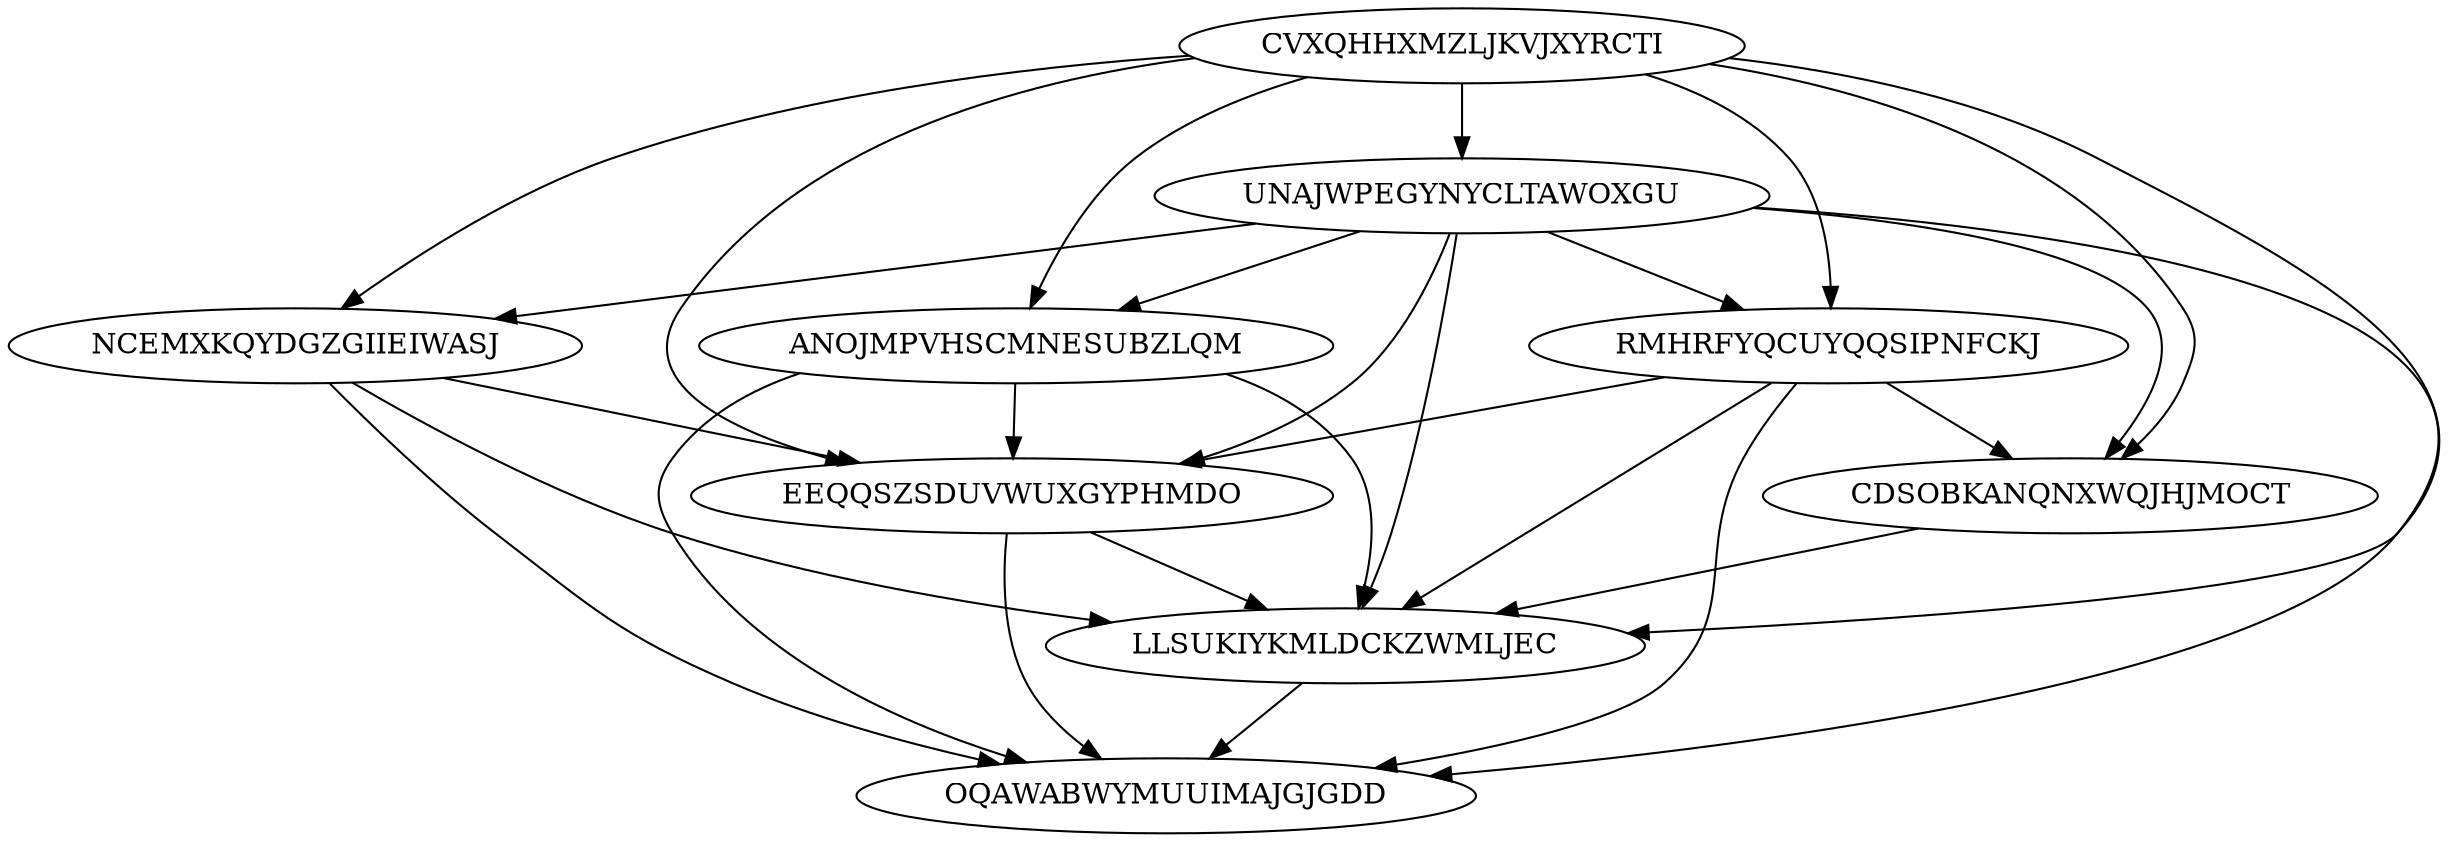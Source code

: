 digraph "N9M28" {
	CVXQHHXMZLJKVJXYRCTI			[Weight=14, Start=0, Processor=1];
	UNAJWPEGYNYCLTAWOXGU			[Weight=19, Start=14, Processor=1];
	ANOJMPVHSCMNESUBZLQM			[Weight=12, Start=47, Processor=3];
	NCEMXKQYDGZGIIEIWASJ			[Weight=15, Start=52, Processor=2];
	RMHRFYQCUYQQSIPNFCKJ			[Weight=13, Start=33, Processor=1];
	CDSOBKANQNXWQJHJMOCT			[Weight=19, Start=46, Processor=1];
	EEQQSZSDUVWUXGYPHMDO			[Weight=12, Start=69, Processor=2];
	LLSUKIYKMLDCKZWMLJEC			[Weight=18, Start=81, Processor=2];
	OQAWABWYMUUIMAJGJGDD			[Weight=12, Start=99, Processor=2];
	CVXQHHXMZLJKVJXYRCTI -> ANOJMPVHSCMNESUBZLQM		[Weight=10];
	ANOJMPVHSCMNESUBZLQM -> LLSUKIYKMLDCKZWMLJEC		[Weight=10];
	ANOJMPVHSCMNESUBZLQM -> OQAWABWYMUUIMAJGJGDD		[Weight=20];
	ANOJMPVHSCMNESUBZLQM -> EEQQSZSDUVWUXGYPHMDO		[Weight=10];
	CVXQHHXMZLJKVJXYRCTI -> EEQQSZSDUVWUXGYPHMDO		[Weight=18];
	NCEMXKQYDGZGIIEIWASJ -> OQAWABWYMUUIMAJGJGDD		[Weight=18];
	RMHRFYQCUYQQSIPNFCKJ -> EEQQSZSDUVWUXGYPHMDO		[Weight=19];
	NCEMXKQYDGZGIIEIWASJ -> EEQQSZSDUVWUXGYPHMDO		[Weight=19];
	CVXQHHXMZLJKVJXYRCTI -> NCEMXKQYDGZGIIEIWASJ		[Weight=15];
	UNAJWPEGYNYCLTAWOXGU -> EEQQSZSDUVWUXGYPHMDO		[Weight=19];
	UNAJWPEGYNYCLTAWOXGU -> RMHRFYQCUYQQSIPNFCKJ		[Weight=14];
	UNAJWPEGYNYCLTAWOXGU -> NCEMXKQYDGZGIIEIWASJ		[Weight=19];
	UNAJWPEGYNYCLTAWOXGU -> OQAWABWYMUUIMAJGJGDD		[Weight=18];
	RMHRFYQCUYQQSIPNFCKJ -> OQAWABWYMUUIMAJGJGDD		[Weight=14];
	CVXQHHXMZLJKVJXYRCTI -> UNAJWPEGYNYCLTAWOXGU		[Weight=11];
	CVXQHHXMZLJKVJXYRCTI -> LLSUKIYKMLDCKZWMLJEC		[Weight=15];
	NCEMXKQYDGZGIIEIWASJ -> LLSUKIYKMLDCKZWMLJEC		[Weight=15];
	UNAJWPEGYNYCLTAWOXGU -> ANOJMPVHSCMNESUBZLQM		[Weight=14];
	LLSUKIYKMLDCKZWMLJEC -> OQAWABWYMUUIMAJGJGDD		[Weight=12];
	CDSOBKANQNXWQJHJMOCT -> LLSUKIYKMLDCKZWMLJEC		[Weight=16];
	UNAJWPEGYNYCLTAWOXGU -> CDSOBKANQNXWQJHJMOCT		[Weight=20];
	CVXQHHXMZLJKVJXYRCTI -> CDSOBKANQNXWQJHJMOCT		[Weight=11];
	CVXQHHXMZLJKVJXYRCTI -> RMHRFYQCUYQQSIPNFCKJ		[Weight=13];
	UNAJWPEGYNYCLTAWOXGU -> LLSUKIYKMLDCKZWMLJEC		[Weight=18];
	EEQQSZSDUVWUXGYPHMDO -> LLSUKIYKMLDCKZWMLJEC		[Weight=17];
	EEQQSZSDUVWUXGYPHMDO -> OQAWABWYMUUIMAJGJGDD		[Weight=11];
	RMHRFYQCUYQQSIPNFCKJ -> LLSUKIYKMLDCKZWMLJEC		[Weight=12];
	RMHRFYQCUYQQSIPNFCKJ -> CDSOBKANQNXWQJHJMOCT		[Weight=10];
}
